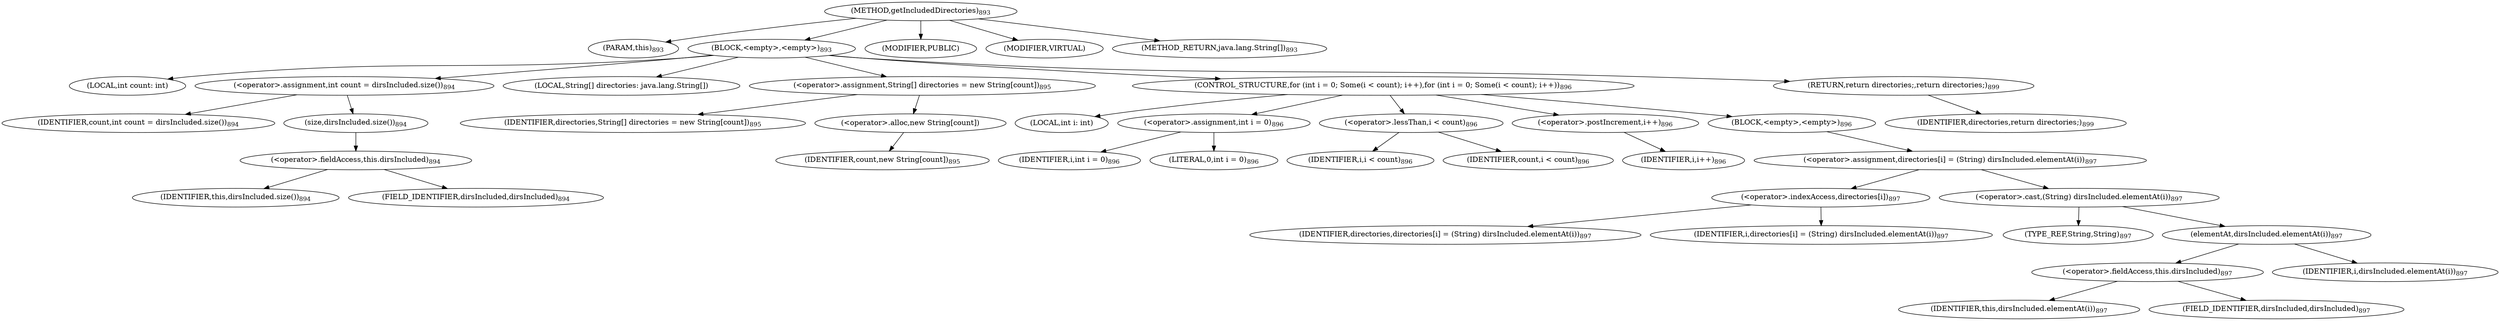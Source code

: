 digraph "getIncludedDirectories" {  
"1906" [label = <(METHOD,getIncludedDirectories)<SUB>893</SUB>> ]
"1907" [label = <(PARAM,this)<SUB>893</SUB>> ]
"1908" [label = <(BLOCK,&lt;empty&gt;,&lt;empty&gt;)<SUB>893</SUB>> ]
"1909" [label = <(LOCAL,int count: int)> ]
"1910" [label = <(&lt;operator&gt;.assignment,int count = dirsIncluded.size())<SUB>894</SUB>> ]
"1911" [label = <(IDENTIFIER,count,int count = dirsIncluded.size())<SUB>894</SUB>> ]
"1912" [label = <(size,dirsIncluded.size())<SUB>894</SUB>> ]
"1913" [label = <(&lt;operator&gt;.fieldAccess,this.dirsIncluded)<SUB>894</SUB>> ]
"1914" [label = <(IDENTIFIER,this,dirsIncluded.size())<SUB>894</SUB>> ]
"1915" [label = <(FIELD_IDENTIFIER,dirsIncluded,dirsIncluded)<SUB>894</SUB>> ]
"1916" [label = <(LOCAL,String[] directories: java.lang.String[])> ]
"1917" [label = <(&lt;operator&gt;.assignment,String[] directories = new String[count])<SUB>895</SUB>> ]
"1918" [label = <(IDENTIFIER,directories,String[] directories = new String[count])<SUB>895</SUB>> ]
"1919" [label = <(&lt;operator&gt;.alloc,new String[count])> ]
"1920" [label = <(IDENTIFIER,count,new String[count])<SUB>895</SUB>> ]
"1921" [label = <(CONTROL_STRUCTURE,for (int i = 0; Some(i &lt; count); i++),for (int i = 0; Some(i &lt; count); i++))<SUB>896</SUB>> ]
"1922" [label = <(LOCAL,int i: int)> ]
"1923" [label = <(&lt;operator&gt;.assignment,int i = 0)<SUB>896</SUB>> ]
"1924" [label = <(IDENTIFIER,i,int i = 0)<SUB>896</SUB>> ]
"1925" [label = <(LITERAL,0,int i = 0)<SUB>896</SUB>> ]
"1926" [label = <(&lt;operator&gt;.lessThan,i &lt; count)<SUB>896</SUB>> ]
"1927" [label = <(IDENTIFIER,i,i &lt; count)<SUB>896</SUB>> ]
"1928" [label = <(IDENTIFIER,count,i &lt; count)<SUB>896</SUB>> ]
"1929" [label = <(&lt;operator&gt;.postIncrement,i++)<SUB>896</SUB>> ]
"1930" [label = <(IDENTIFIER,i,i++)<SUB>896</SUB>> ]
"1931" [label = <(BLOCK,&lt;empty&gt;,&lt;empty&gt;)<SUB>896</SUB>> ]
"1932" [label = <(&lt;operator&gt;.assignment,directories[i] = (String) dirsIncluded.elementAt(i))<SUB>897</SUB>> ]
"1933" [label = <(&lt;operator&gt;.indexAccess,directories[i])<SUB>897</SUB>> ]
"1934" [label = <(IDENTIFIER,directories,directories[i] = (String) dirsIncluded.elementAt(i))<SUB>897</SUB>> ]
"1935" [label = <(IDENTIFIER,i,directories[i] = (String) dirsIncluded.elementAt(i))<SUB>897</SUB>> ]
"1936" [label = <(&lt;operator&gt;.cast,(String) dirsIncluded.elementAt(i))<SUB>897</SUB>> ]
"1937" [label = <(TYPE_REF,String,String)<SUB>897</SUB>> ]
"1938" [label = <(elementAt,dirsIncluded.elementAt(i))<SUB>897</SUB>> ]
"1939" [label = <(&lt;operator&gt;.fieldAccess,this.dirsIncluded)<SUB>897</SUB>> ]
"1940" [label = <(IDENTIFIER,this,dirsIncluded.elementAt(i))<SUB>897</SUB>> ]
"1941" [label = <(FIELD_IDENTIFIER,dirsIncluded,dirsIncluded)<SUB>897</SUB>> ]
"1942" [label = <(IDENTIFIER,i,dirsIncluded.elementAt(i))<SUB>897</SUB>> ]
"1943" [label = <(RETURN,return directories;,return directories;)<SUB>899</SUB>> ]
"1944" [label = <(IDENTIFIER,directories,return directories;)<SUB>899</SUB>> ]
"1945" [label = <(MODIFIER,PUBLIC)> ]
"1946" [label = <(MODIFIER,VIRTUAL)> ]
"1947" [label = <(METHOD_RETURN,java.lang.String[])<SUB>893</SUB>> ]
  "1906" -> "1907" 
  "1906" -> "1908" 
  "1906" -> "1945" 
  "1906" -> "1946" 
  "1906" -> "1947" 
  "1908" -> "1909" 
  "1908" -> "1910" 
  "1908" -> "1916" 
  "1908" -> "1917" 
  "1908" -> "1921" 
  "1908" -> "1943" 
  "1910" -> "1911" 
  "1910" -> "1912" 
  "1912" -> "1913" 
  "1913" -> "1914" 
  "1913" -> "1915" 
  "1917" -> "1918" 
  "1917" -> "1919" 
  "1919" -> "1920" 
  "1921" -> "1922" 
  "1921" -> "1923" 
  "1921" -> "1926" 
  "1921" -> "1929" 
  "1921" -> "1931" 
  "1923" -> "1924" 
  "1923" -> "1925" 
  "1926" -> "1927" 
  "1926" -> "1928" 
  "1929" -> "1930" 
  "1931" -> "1932" 
  "1932" -> "1933" 
  "1932" -> "1936" 
  "1933" -> "1934" 
  "1933" -> "1935" 
  "1936" -> "1937" 
  "1936" -> "1938" 
  "1938" -> "1939" 
  "1938" -> "1942" 
  "1939" -> "1940" 
  "1939" -> "1941" 
  "1943" -> "1944" 
}
